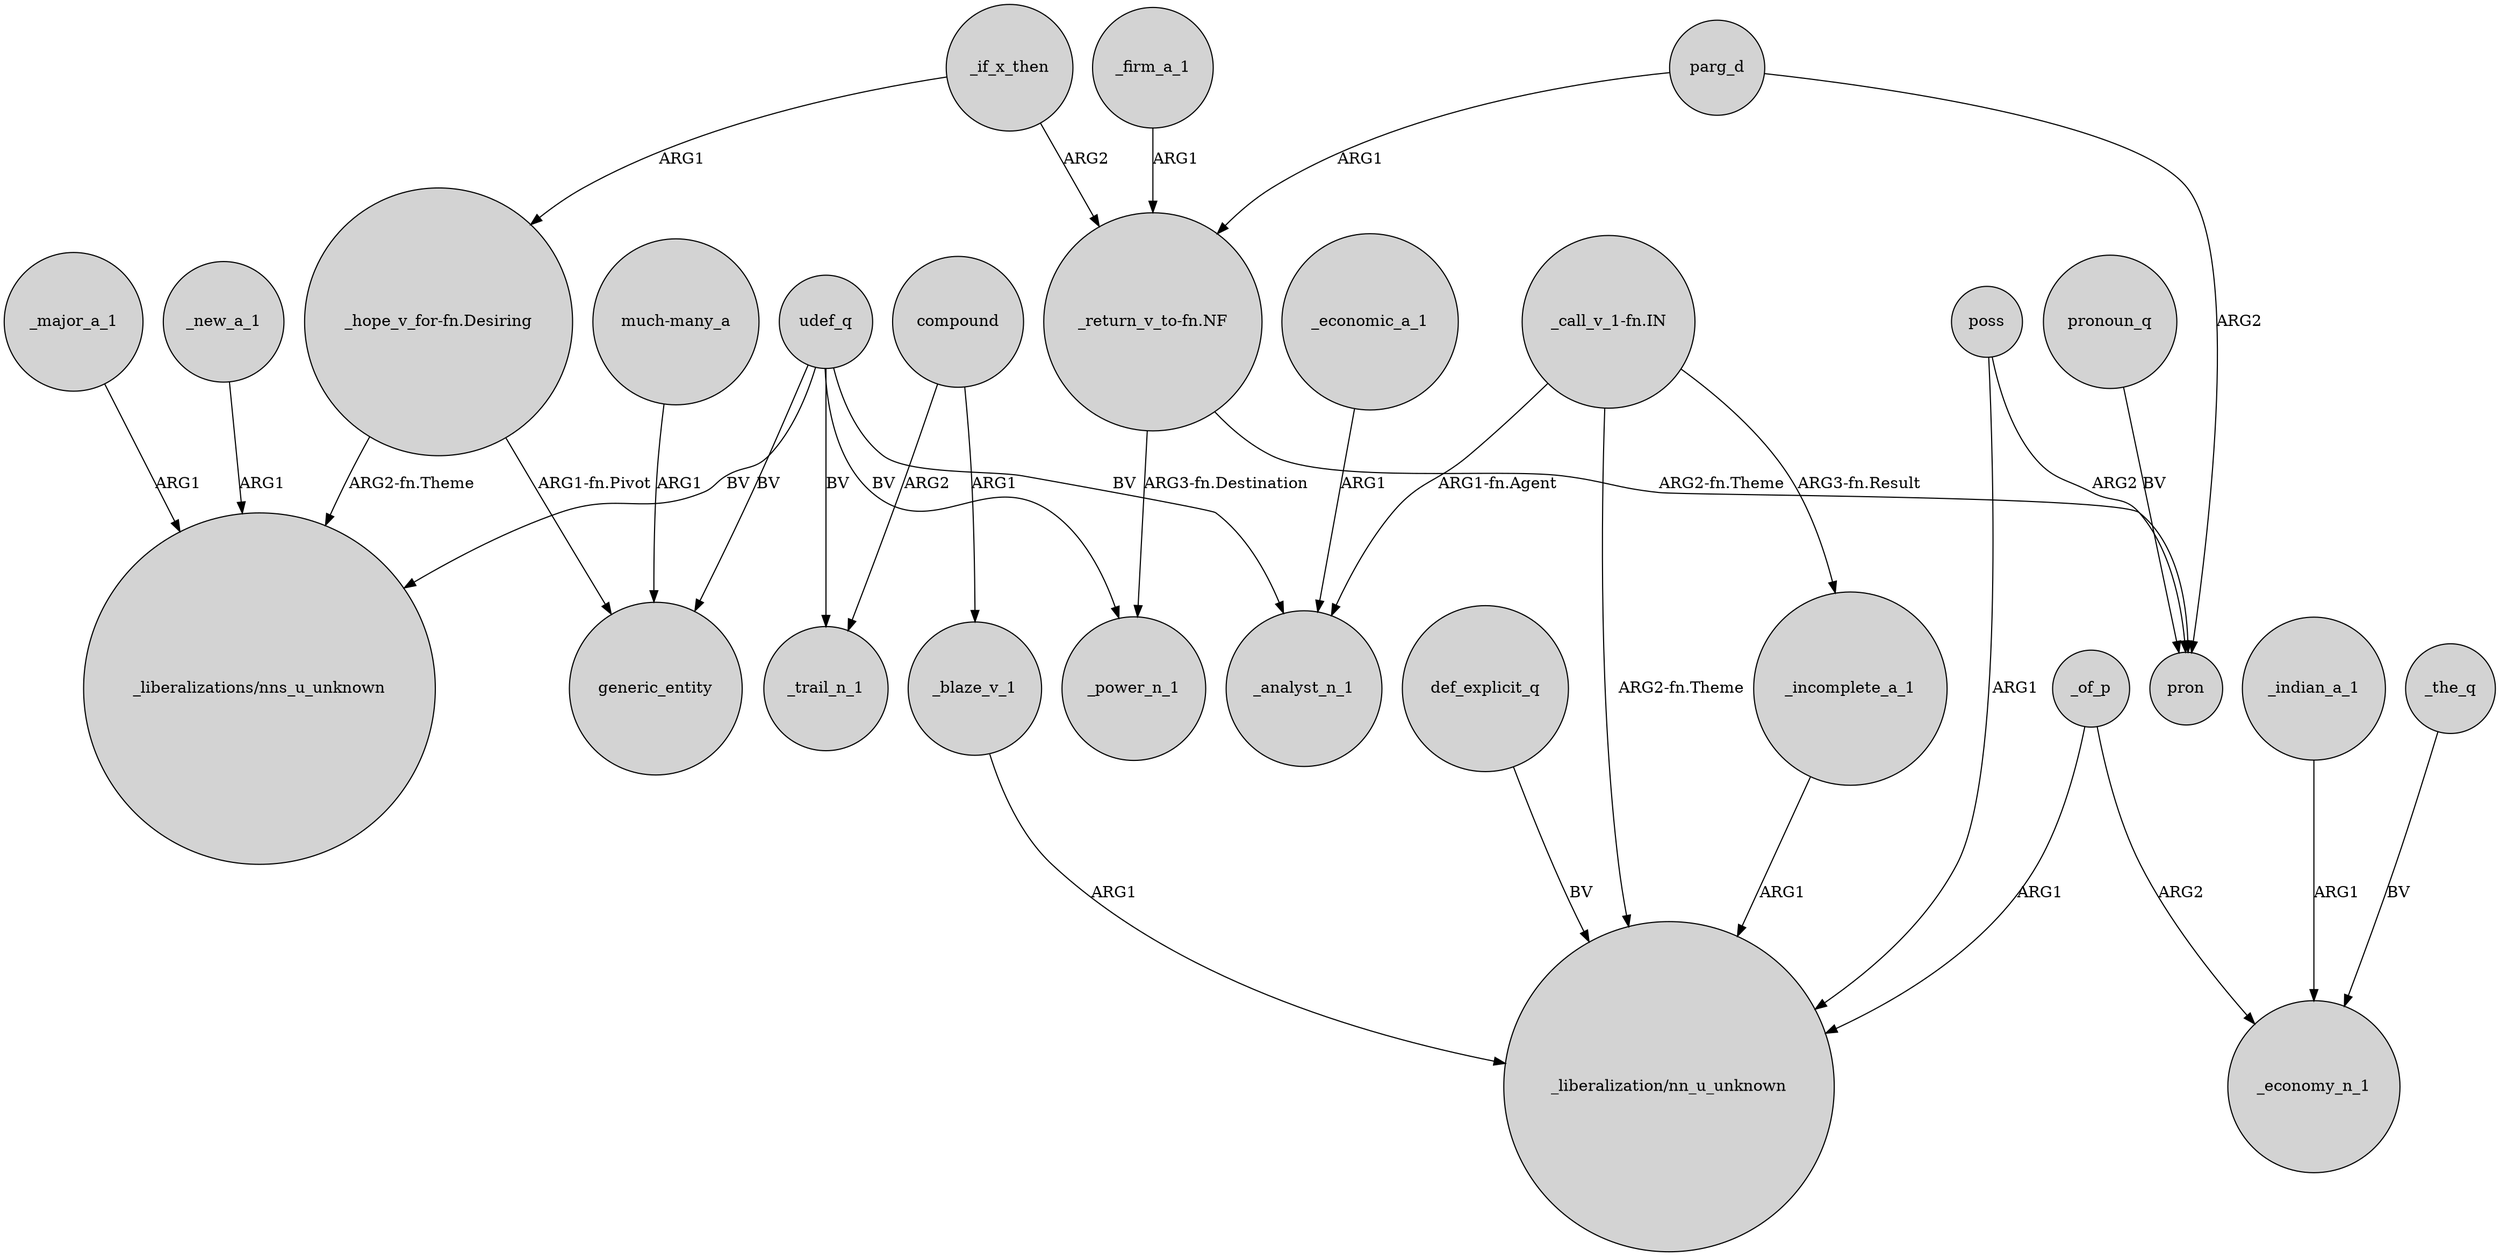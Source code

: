 digraph {
	node [shape=circle style=filled]
	_major_a_1 -> "_liberalizations/nns_u_unknown" [label=ARG1]
	_indian_a_1 -> _economy_n_1 [label=ARG1]
	"_hope_v_for-fn.Desiring" -> generic_entity [label="ARG1-fn.Pivot"]
	udef_q -> generic_entity [label=BV]
	poss -> pron [label=ARG2]
	_if_x_then -> "_hope_v_for-fn.Desiring" [label=ARG1]
	"_return_v_to-fn.NF" -> pron [label="ARG2-fn.Theme"]
	parg_d -> "_return_v_to-fn.NF" [label=ARG1]
	"much-many_a" -> generic_entity [label=ARG1]
	compound -> _trail_n_1 [label=ARG2]
	"_return_v_to-fn.NF" -> _power_n_1 [label="ARG3-fn.Destination"]
	_blaze_v_1 -> "_liberalization/nn_u_unknown" [label=ARG1]
	_if_x_then -> "_return_v_to-fn.NF" [label=ARG2]
	"_call_v_1-fn.IN" -> _analyst_n_1 [label="ARG1-fn.Agent"]
	_the_q -> _economy_n_1 [label=BV]
	_incomplete_a_1 -> "_liberalization/nn_u_unknown" [label=ARG1]
	_firm_a_1 -> "_return_v_to-fn.NF" [label=ARG1]
	parg_d -> pron [label=ARG2]
	pronoun_q -> pron [label=BV]
	_of_p -> _economy_n_1 [label=ARG2]
	_economic_a_1 -> _analyst_n_1 [label=ARG1]
	udef_q -> _trail_n_1 [label=BV]
	compound -> _blaze_v_1 [label=ARG1]
	def_explicit_q -> "_liberalization/nn_u_unknown" [label=BV]
	"_hope_v_for-fn.Desiring" -> "_liberalizations/nns_u_unknown" [label="ARG2-fn.Theme"]
	_new_a_1 -> "_liberalizations/nns_u_unknown" [label=ARG1]
	udef_q -> "_liberalizations/nns_u_unknown" [label=BV]
	poss -> "_liberalization/nn_u_unknown" [label=ARG1]
	"_call_v_1-fn.IN" -> "_liberalization/nn_u_unknown" [label="ARG2-fn.Theme"]
	"_call_v_1-fn.IN" -> _incomplete_a_1 [label="ARG3-fn.Result"]
	udef_q -> _power_n_1 [label=BV]
	udef_q -> _analyst_n_1 [label=BV]
	_of_p -> "_liberalization/nn_u_unknown" [label=ARG1]
}
